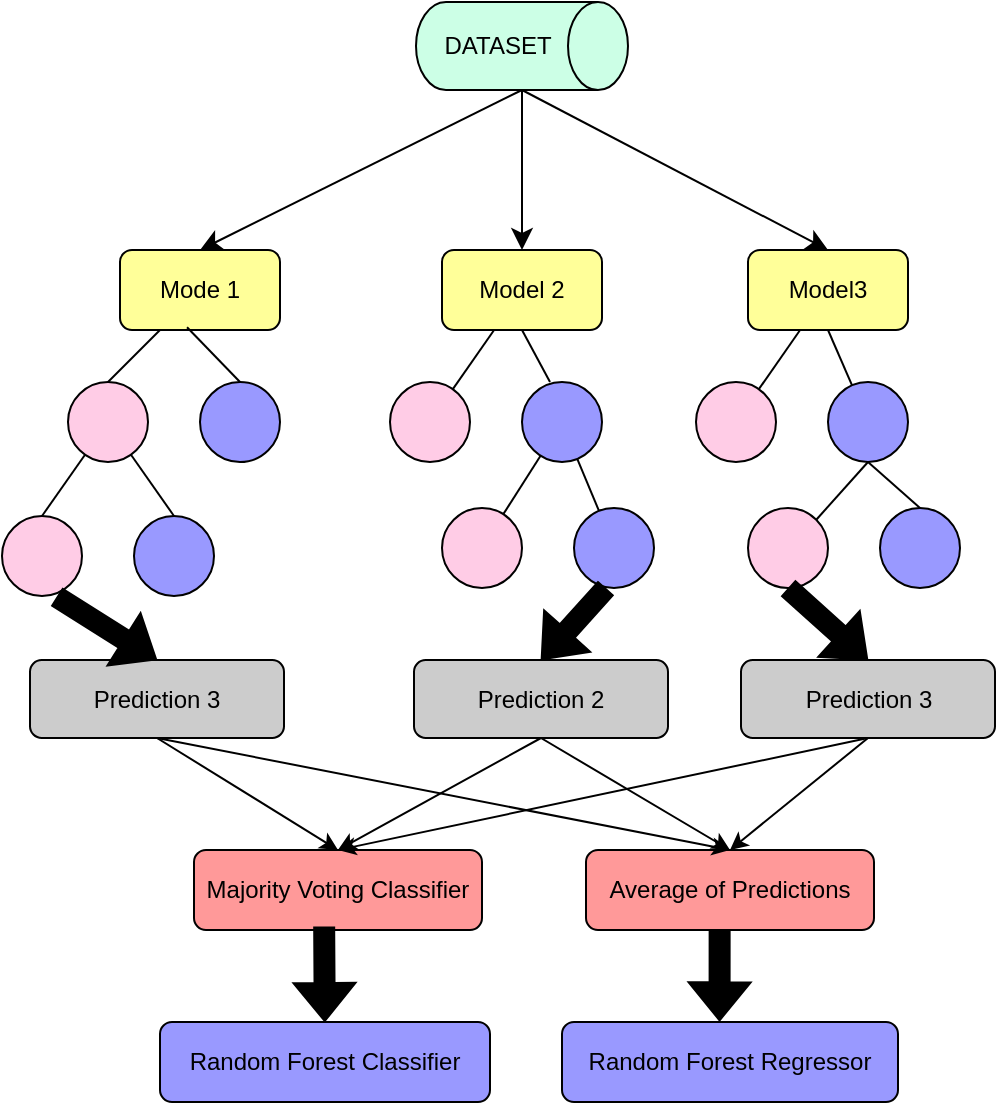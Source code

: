 <mxfile version="26.1.1">
  <diagram name="Page-1" id="I1ilyzWf42r1E2Wm02IY">
    <mxGraphModel dx="1758" dy="1111" grid="0" gridSize="10" guides="1" tooltips="1" connect="1" arrows="1" fold="1" page="0" pageScale="1" pageWidth="827" pageHeight="1169" math="0" shadow="0">
      <root>
        <mxCell id="0" />
        <mxCell id="1" parent="0" />
        <mxCell id="N_iy2vtaaeYLLeWpO99e-4" value="" style="endArrow=classic;html=1;rounded=0;fontSize=12;startSize=8;endSize=8;curved=1;entryX=0.5;entryY=0;entryDx=0;entryDy=0;exitX=1;exitY=0.5;exitDx=0;exitDy=0;exitPerimeter=0;" edge="1" parent="1" source="N_iy2vtaaeYLLeWpO99e-70" target="N_iy2vtaaeYLLeWpO99e-7">
          <mxGeometry width="50" height="50" relative="1" as="geometry">
            <mxPoint x="138" y="-67" as="sourcePoint" />
            <mxPoint x="34" y="5" as="targetPoint" />
          </mxGeometry>
        </mxCell>
        <mxCell id="N_iy2vtaaeYLLeWpO99e-5" value="" style="endArrow=classic;html=1;rounded=0;fontSize=12;startSize=8;endSize=8;curved=1;entryX=0.5;entryY=0;entryDx=0;entryDy=0;exitX=1;exitY=0.5;exitDx=0;exitDy=0;exitPerimeter=0;" edge="1" parent="1" source="N_iy2vtaaeYLLeWpO99e-70" target="N_iy2vtaaeYLLeWpO99e-48">
          <mxGeometry width="50" height="50" relative="1" as="geometry">
            <mxPoint x="211" y="-69" as="sourcePoint" />
            <mxPoint x="308" as="targetPoint" />
          </mxGeometry>
        </mxCell>
        <mxCell id="N_iy2vtaaeYLLeWpO99e-6" value="" style="endArrow=classic;html=1;rounded=0;fontSize=12;startSize=8;endSize=8;curved=1;entryX=0.5;entryY=0;entryDx=0;entryDy=0;" edge="1" parent="1" source="N_iy2vtaaeYLLeWpO99e-70" target="N_iy2vtaaeYLLeWpO99e-39">
          <mxGeometry width="50" height="50" relative="1" as="geometry">
            <mxPoint x="173.5" y="-65" as="sourcePoint" />
            <mxPoint x="174" y="-2" as="targetPoint" />
          </mxGeometry>
        </mxCell>
        <mxCell id="N_iy2vtaaeYLLeWpO99e-7" value="Mode 1" style="rounded=1;whiteSpace=wrap;html=1;fillColor=#FFFF99;" vertex="1" parent="1">
          <mxGeometry x="-24" y="8" width="80" height="40" as="geometry" />
        </mxCell>
        <mxCell id="N_iy2vtaaeYLLeWpO99e-10" value="" style="endArrow=none;html=1;rounded=0;exitX=0.5;exitY=0;exitDx=0;exitDy=0;" edge="1" parent="1" source="N_iy2vtaaeYLLeWpO99e-12" target="N_iy2vtaaeYLLeWpO99e-7">
          <mxGeometry width="50" height="50" relative="1" as="geometry">
            <mxPoint x="-18" y="78" as="sourcePoint" />
            <mxPoint x="7" y="52" as="targetPoint" />
          </mxGeometry>
        </mxCell>
        <mxCell id="N_iy2vtaaeYLLeWpO99e-12" value="" style="ellipse;whiteSpace=wrap;html=1;aspect=fixed;fillColor=#FFCCE6;" vertex="1" parent="1">
          <mxGeometry x="-50" y="74" width="40" height="40" as="geometry" />
        </mxCell>
        <mxCell id="N_iy2vtaaeYLLeWpO99e-24" value="" style="endArrow=none;html=1;rounded=0;entryX=0.419;entryY=0.966;entryDx=0;entryDy=0;entryPerimeter=0;exitX=0.5;exitY=0;exitDx=0;exitDy=0;" edge="1" parent="1" source="N_iy2vtaaeYLLeWpO99e-25" target="N_iy2vtaaeYLLeWpO99e-7">
          <mxGeometry width="50" height="50" relative="1" as="geometry">
            <mxPoint x="30" y="74" as="sourcePoint" />
            <mxPoint x="8" y="51" as="targetPoint" />
          </mxGeometry>
        </mxCell>
        <mxCell id="N_iy2vtaaeYLLeWpO99e-25" value="" style="ellipse;whiteSpace=wrap;html=1;aspect=fixed;fillColor=#9999FF;" vertex="1" parent="1">
          <mxGeometry x="16" y="74" width="40" height="40" as="geometry" />
        </mxCell>
        <mxCell id="N_iy2vtaaeYLLeWpO99e-39" value="Model 2" style="rounded=1;whiteSpace=wrap;html=1;fillColor=#FFFF99;" vertex="1" parent="1">
          <mxGeometry x="137" y="8" width="80" height="40" as="geometry" />
        </mxCell>
        <mxCell id="N_iy2vtaaeYLLeWpO99e-40" value="" style="endArrow=none;html=1;rounded=0;" edge="1" parent="1" source="N_iy2vtaaeYLLeWpO99e-41" target="N_iy2vtaaeYLLeWpO99e-39">
          <mxGeometry width="50" height="50" relative="1" as="geometry">
            <mxPoint x="143" y="78" as="sourcePoint" />
            <mxPoint x="168" y="52" as="targetPoint" />
          </mxGeometry>
        </mxCell>
        <mxCell id="N_iy2vtaaeYLLeWpO99e-41" value="" style="ellipse;whiteSpace=wrap;html=1;aspect=fixed;fillColor=#FFCCE6;" vertex="1" parent="1">
          <mxGeometry x="111" y="74" width="40" height="40" as="geometry" />
        </mxCell>
        <mxCell id="N_iy2vtaaeYLLeWpO99e-42" value="" style="endArrow=none;html=1;rounded=0;entryX=0.5;entryY=1;entryDx=0;entryDy=0;" edge="1" parent="1" target="N_iy2vtaaeYLLeWpO99e-39">
          <mxGeometry width="50" height="50" relative="1" as="geometry">
            <mxPoint x="191" y="74" as="sourcePoint" />
            <mxPoint x="167" y="65" as="targetPoint" />
          </mxGeometry>
        </mxCell>
        <mxCell id="N_iy2vtaaeYLLeWpO99e-43" value="" style="ellipse;whiteSpace=wrap;html=1;aspect=fixed;fillColor=#9999FF;" vertex="1" parent="1">
          <mxGeometry x="177" y="74" width="40" height="40" as="geometry" />
        </mxCell>
        <mxCell id="N_iy2vtaaeYLLeWpO99e-44" value="" style="endArrow=none;html=1;rounded=0;" edge="1" parent="1" source="N_iy2vtaaeYLLeWpO99e-45" target="N_iy2vtaaeYLLeWpO99e-43">
          <mxGeometry width="50" height="50" relative="1" as="geometry">
            <mxPoint x="169" y="141" as="sourcePoint" />
            <mxPoint x="194" y="115" as="targetPoint" />
          </mxGeometry>
        </mxCell>
        <mxCell id="N_iy2vtaaeYLLeWpO99e-45" value="" style="ellipse;whiteSpace=wrap;html=1;aspect=fixed;fillColor=#FFCCE6;" vertex="1" parent="1">
          <mxGeometry x="137" y="137" width="40" height="40" as="geometry" />
        </mxCell>
        <mxCell id="N_iy2vtaaeYLLeWpO99e-46" value="" style="endArrow=none;html=1;rounded=0;" edge="1" parent="1" source="N_iy2vtaaeYLLeWpO99e-47" target="N_iy2vtaaeYLLeWpO99e-43">
          <mxGeometry width="50" height="50" relative="1" as="geometry">
            <mxPoint x="217" y="137" as="sourcePoint" />
            <mxPoint x="195" y="114" as="targetPoint" />
          </mxGeometry>
        </mxCell>
        <mxCell id="N_iy2vtaaeYLLeWpO99e-47" value="" style="ellipse;whiteSpace=wrap;html=1;aspect=fixed;fillColor=#9999FF;" vertex="1" parent="1">
          <mxGeometry x="203" y="137" width="40" height="40" as="geometry" />
        </mxCell>
        <mxCell id="N_iy2vtaaeYLLeWpO99e-48" value="Model3" style="rounded=1;whiteSpace=wrap;html=1;fillColor=#FFFF99;" vertex="1" parent="1">
          <mxGeometry x="290" y="8" width="80" height="40" as="geometry" />
        </mxCell>
        <mxCell id="N_iy2vtaaeYLLeWpO99e-49" value="" style="endArrow=none;html=1;rounded=0;" edge="1" parent="1" source="N_iy2vtaaeYLLeWpO99e-50" target="N_iy2vtaaeYLLeWpO99e-48">
          <mxGeometry width="50" height="50" relative="1" as="geometry">
            <mxPoint x="296" y="78" as="sourcePoint" />
            <mxPoint x="321" y="52" as="targetPoint" />
          </mxGeometry>
        </mxCell>
        <mxCell id="N_iy2vtaaeYLLeWpO99e-50" value="" style="ellipse;whiteSpace=wrap;html=1;aspect=fixed;fillColor=#FFCCE6;" vertex="1" parent="1">
          <mxGeometry x="264" y="74" width="40" height="40" as="geometry" />
        </mxCell>
        <mxCell id="N_iy2vtaaeYLLeWpO99e-51" value="" style="endArrow=none;html=1;rounded=0;entryX=0.5;entryY=1;entryDx=0;entryDy=0;" edge="1" parent="1" source="N_iy2vtaaeYLLeWpO99e-52" target="N_iy2vtaaeYLLeWpO99e-48">
          <mxGeometry width="50" height="50" relative="1" as="geometry">
            <mxPoint x="344" y="74" as="sourcePoint" />
            <mxPoint x="322" y="51" as="targetPoint" />
          </mxGeometry>
        </mxCell>
        <mxCell id="N_iy2vtaaeYLLeWpO99e-52" value="" style="ellipse;whiteSpace=wrap;html=1;aspect=fixed;fillColor=#9999FF;" vertex="1" parent="1">
          <mxGeometry x="330" y="74" width="40" height="40" as="geometry" />
        </mxCell>
        <mxCell id="N_iy2vtaaeYLLeWpO99e-53" value="" style="endArrow=none;html=1;rounded=0;entryX=0.5;entryY=1;entryDx=0;entryDy=0;exitX=1;exitY=0;exitDx=0;exitDy=0;" edge="1" parent="1" source="N_iy2vtaaeYLLeWpO99e-54" target="N_iy2vtaaeYLLeWpO99e-52">
          <mxGeometry width="50" height="50" relative="1" as="geometry">
            <mxPoint x="322" y="141" as="sourcePoint" />
            <mxPoint x="347" y="115" as="targetPoint" />
          </mxGeometry>
        </mxCell>
        <mxCell id="N_iy2vtaaeYLLeWpO99e-54" value="" style="ellipse;whiteSpace=wrap;html=1;aspect=fixed;fillColor=#FFCCE6;" vertex="1" parent="1">
          <mxGeometry x="290" y="137" width="40" height="40" as="geometry" />
        </mxCell>
        <mxCell id="N_iy2vtaaeYLLeWpO99e-55" value="" style="endArrow=none;html=1;rounded=0;entryX=0.5;entryY=1;entryDx=0;entryDy=0;exitX=0.5;exitY=0;exitDx=0;exitDy=0;" edge="1" parent="1" source="N_iy2vtaaeYLLeWpO99e-56" target="N_iy2vtaaeYLLeWpO99e-52">
          <mxGeometry width="50" height="50" relative="1" as="geometry">
            <mxPoint x="370" y="137" as="sourcePoint" />
            <mxPoint x="348" y="114" as="targetPoint" />
          </mxGeometry>
        </mxCell>
        <mxCell id="N_iy2vtaaeYLLeWpO99e-56" value="" style="ellipse;whiteSpace=wrap;html=1;aspect=fixed;fillColor=#9999FF;" vertex="1" parent="1">
          <mxGeometry x="356" y="137" width="40" height="40" as="geometry" />
        </mxCell>
        <mxCell id="N_iy2vtaaeYLLeWpO99e-57" value="Prediction 2" style="rounded=1;whiteSpace=wrap;html=1;fillColor=#CCCCCC;" vertex="1" parent="1">
          <mxGeometry x="123" y="213" width="127" height="39" as="geometry" />
        </mxCell>
        <mxCell id="N_iy2vtaaeYLLeWpO99e-58" value="" style="shape=flexArrow;endArrow=classic;html=1;rounded=0;fillColor=#000000;entryX=0.5;entryY=0;entryDx=0;entryDy=0;" edge="1" parent="1" target="N_iy2vtaaeYLLeWpO99e-57">
          <mxGeometry width="50" height="50" relative="1" as="geometry">
            <mxPoint x="219" y="177" as="sourcePoint" />
            <mxPoint x="177" y="241" as="targetPoint" />
          </mxGeometry>
        </mxCell>
        <mxCell id="N_iy2vtaaeYLLeWpO99e-59" value="" style="endArrow=none;html=1;rounded=0;exitX=0.5;exitY=0;exitDx=0;exitDy=0;" edge="1" parent="1" source="N_iy2vtaaeYLLeWpO99e-60" target="N_iy2vtaaeYLLeWpO99e-12">
          <mxGeometry width="50" height="50" relative="1" as="geometry">
            <mxPoint x="-51" y="145" as="sourcePoint" />
            <mxPoint x="-37" y="115" as="targetPoint" />
          </mxGeometry>
        </mxCell>
        <mxCell id="N_iy2vtaaeYLLeWpO99e-60" value="" style="ellipse;whiteSpace=wrap;html=1;aspect=fixed;fillColor=#FFCCE6;" vertex="1" parent="1">
          <mxGeometry x="-83" y="141" width="40" height="40" as="geometry" />
        </mxCell>
        <mxCell id="N_iy2vtaaeYLLeWpO99e-61" value="" style="endArrow=none;html=1;rounded=0;exitX=0.5;exitY=0;exitDx=0;exitDy=0;" edge="1" parent="1" source="N_iy2vtaaeYLLeWpO99e-62" target="N_iy2vtaaeYLLeWpO99e-12">
          <mxGeometry width="50" height="50" relative="1" as="geometry">
            <mxPoint x="-3" y="141" as="sourcePoint" />
            <mxPoint x="-23" y="114" as="targetPoint" />
          </mxGeometry>
        </mxCell>
        <mxCell id="N_iy2vtaaeYLLeWpO99e-62" value="" style="ellipse;whiteSpace=wrap;html=1;aspect=fixed;fillColor=#9999FF;" vertex="1" parent="1">
          <mxGeometry x="-17" y="141" width="40" height="40" as="geometry" />
        </mxCell>
        <mxCell id="N_iy2vtaaeYLLeWpO99e-63" value="Prediction 3" style="rounded=1;whiteSpace=wrap;html=1;fillColor=#CCCCCC;" vertex="1" parent="1">
          <mxGeometry x="286.5" y="213" width="127" height="39" as="geometry" />
        </mxCell>
        <mxCell id="N_iy2vtaaeYLLeWpO99e-64" value="" style="shape=flexArrow;endArrow=classic;html=1;rounded=0;fillColor=#000000;entryX=0.5;entryY=0;entryDx=0;entryDy=0;exitX=0.5;exitY=1;exitDx=0;exitDy=0;" edge="1" parent="1" target="N_iy2vtaaeYLLeWpO99e-63" source="N_iy2vtaaeYLLeWpO99e-54">
          <mxGeometry width="50" height="50" relative="1" as="geometry">
            <mxPoint x="382.5" y="177" as="sourcePoint" />
            <mxPoint x="340.5" y="241" as="targetPoint" />
          </mxGeometry>
        </mxCell>
        <mxCell id="N_iy2vtaaeYLLeWpO99e-68" value="Prediction 3" style="rounded=1;whiteSpace=wrap;html=1;fillColor=#CCCCCC;" vertex="1" parent="1">
          <mxGeometry x="-69" y="213" width="127" height="39" as="geometry" />
        </mxCell>
        <mxCell id="N_iy2vtaaeYLLeWpO99e-69" value="" style="shape=flexArrow;endArrow=classic;html=1;rounded=0;fillColor=#000000;exitX=0.682;exitY=1.009;exitDx=0;exitDy=0;exitPerimeter=0;entryX=0.5;entryY=0;entryDx=0;entryDy=0;" edge="1" parent="1" target="N_iy2vtaaeYLLeWpO99e-68" source="N_iy2vtaaeYLLeWpO99e-60">
          <mxGeometry width="50" height="50" relative="1" as="geometry">
            <mxPoint x="-47.5" y="181" as="sourcePoint" />
            <mxPoint x="-179" y="202" as="targetPoint" />
          </mxGeometry>
        </mxCell>
        <mxCell id="N_iy2vtaaeYLLeWpO99e-70" value="DATASET" style="shape=cylinder3;whiteSpace=wrap;html=1;boundedLbl=1;backgroundOutline=1;size=15;direction=south;fillColor=#CCFFE6;" vertex="1" parent="1">
          <mxGeometry x="124" y="-116" width="106" height="44" as="geometry" />
        </mxCell>
        <mxCell id="N_iy2vtaaeYLLeWpO99e-71" value="Average of Predictions" style="rounded=1;whiteSpace=wrap;html=1;fillColor=#FF9999;" vertex="1" parent="1">
          <mxGeometry x="209" y="308" width="144" height="40" as="geometry" />
        </mxCell>
        <mxCell id="N_iy2vtaaeYLLeWpO99e-72" value="" style="endArrow=classic;html=1;rounded=0;exitX=0.5;exitY=1;exitDx=0;exitDy=0;entryX=0.5;entryY=0;entryDx=0;entryDy=0;" edge="1" parent="1" source="N_iy2vtaaeYLLeWpO99e-68" target="N_iy2vtaaeYLLeWpO99e-71">
          <mxGeometry width="50" height="50" relative="1" as="geometry">
            <mxPoint x="16" y="284" as="sourcePoint" />
            <mxPoint x="56" y="346" as="targetPoint" />
          </mxGeometry>
        </mxCell>
        <mxCell id="N_iy2vtaaeYLLeWpO99e-73" value="" style="endArrow=classic;html=1;rounded=0;entryX=0.5;entryY=0;entryDx=0;entryDy=0;exitX=0.5;exitY=1;exitDx=0;exitDy=0;" edge="1" parent="1" source="N_iy2vtaaeYLLeWpO99e-57" target="N_iy2vtaaeYLLeWpO99e-71">
          <mxGeometry width="50" height="50" relative="1" as="geometry">
            <mxPoint x="34" y="383" as="sourcePoint" />
            <mxPoint x="302" y="313" as="targetPoint" />
          </mxGeometry>
        </mxCell>
        <mxCell id="N_iy2vtaaeYLLeWpO99e-74" value="" style="endArrow=classic;html=1;rounded=0;exitX=0.5;exitY=1;exitDx=0;exitDy=0;entryX=0.5;entryY=0;entryDx=0;entryDy=0;" edge="1" parent="1" source="N_iy2vtaaeYLLeWpO99e-63" target="N_iy2vtaaeYLLeWpO99e-71">
          <mxGeometry width="50" height="50" relative="1" as="geometry">
            <mxPoint x="15" y="272" as="sourcePoint" />
            <mxPoint x="312" y="323" as="targetPoint" />
          </mxGeometry>
        </mxCell>
        <mxCell id="N_iy2vtaaeYLLeWpO99e-75" value="Majority Voting Classifier" style="rounded=1;whiteSpace=wrap;html=1;fillColor=#FF9999;" vertex="1" parent="1">
          <mxGeometry x="13" y="308" width="144" height="40" as="geometry" />
        </mxCell>
        <mxCell id="N_iy2vtaaeYLLeWpO99e-76" value="" style="endArrow=classic;html=1;rounded=0;exitX=0.5;exitY=1;exitDx=0;exitDy=0;entryX=0.5;entryY=0;entryDx=0;entryDy=0;" edge="1" parent="1" source="N_iy2vtaaeYLLeWpO99e-68" target="N_iy2vtaaeYLLeWpO99e-75">
          <mxGeometry width="50" height="50" relative="1" as="geometry">
            <mxPoint x="5" y="262" as="sourcePoint" />
            <mxPoint x="291" y="318" as="targetPoint" />
          </mxGeometry>
        </mxCell>
        <mxCell id="N_iy2vtaaeYLLeWpO99e-77" value="" style="endArrow=classic;html=1;rounded=0;exitX=0.5;exitY=1;exitDx=0;exitDy=0;entryX=0.5;entryY=0;entryDx=0;entryDy=0;" edge="1" parent="1" source="N_iy2vtaaeYLLeWpO99e-57" target="N_iy2vtaaeYLLeWpO99e-75">
          <mxGeometry width="50" height="50" relative="1" as="geometry">
            <mxPoint x="5" y="262" as="sourcePoint" />
            <mxPoint x="95" y="318" as="targetPoint" />
          </mxGeometry>
        </mxCell>
        <mxCell id="N_iy2vtaaeYLLeWpO99e-78" value="" style="endArrow=classic;html=1;rounded=0;exitX=0.5;exitY=1;exitDx=0;exitDy=0;entryX=0.5;entryY=0;entryDx=0;entryDy=0;" edge="1" parent="1" source="N_iy2vtaaeYLLeWpO99e-63" target="N_iy2vtaaeYLLeWpO99e-75">
          <mxGeometry width="50" height="50" relative="1" as="geometry">
            <mxPoint x="197" y="262" as="sourcePoint" />
            <mxPoint x="95" y="318" as="targetPoint" />
          </mxGeometry>
        </mxCell>
        <mxCell id="N_iy2vtaaeYLLeWpO99e-79" value="" style="shape=flexArrow;endArrow=classic;html=1;rounded=0;fillColor=#000000;exitX=0.464;exitY=0.994;exitDx=0;exitDy=0;exitPerimeter=0;entryX=0.469;entryY=-0.008;entryDx=0;entryDy=0;entryPerimeter=0;" edge="1" parent="1" source="N_iy2vtaaeYLLeWpO99e-71" target="N_iy2vtaaeYLLeWpO99e-81">
          <mxGeometry width="50" height="50" relative="1" as="geometry">
            <mxPoint x="217" y="376" as="sourcePoint" />
            <mxPoint x="276" y="388" as="targetPoint" />
          </mxGeometry>
        </mxCell>
        <mxCell id="N_iy2vtaaeYLLeWpO99e-80" value="" style="shape=flexArrow;endArrow=classic;html=1;rounded=0;fillColor=#000000;exitX=0.452;exitY=0.956;exitDx=0;exitDy=0;exitPerimeter=0;" edge="1" parent="1" source="N_iy2vtaaeYLLeWpO99e-75" target="N_iy2vtaaeYLLeWpO99e-82">
          <mxGeometry width="50" height="50" relative="1" as="geometry">
            <mxPoint x="73" y="361" as="sourcePoint" />
            <mxPoint x="78" y="393" as="targetPoint" />
          </mxGeometry>
        </mxCell>
        <mxCell id="N_iy2vtaaeYLLeWpO99e-81" value="Random Forest Regressor" style="rounded=1;whiteSpace=wrap;html=1;fillColor=#9999FF;" vertex="1" parent="1">
          <mxGeometry x="197" y="394" width="168" height="40" as="geometry" />
        </mxCell>
        <mxCell id="N_iy2vtaaeYLLeWpO99e-82" value="Random Forest Classifier" style="rounded=1;whiteSpace=wrap;html=1;fillColor=#9999FF;" vertex="1" parent="1">
          <mxGeometry x="-4" y="394" width="165" height="40" as="geometry" />
        </mxCell>
      </root>
    </mxGraphModel>
  </diagram>
</mxfile>
